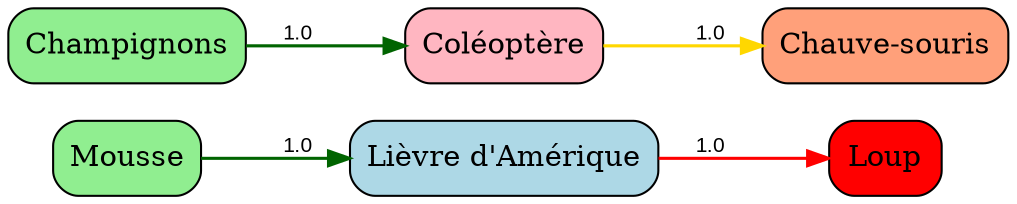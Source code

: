 digraph mongraphe {
    rankdir=LR; // Orientation gauche à droite pour une meilleure lisibilité
    node [shape=ellipse, style=filled, fillcolor=lightyellow]; // Style par défaut pour les nœuds
    edge [fontname="Arial", fontsize=10, color=gray, penwidth=1.5]; // Style par défaut pour les arêtes

    mousse [shape=box, fillcolor=lightgreen, style="rounded,filled", label="Mousse"];
    champignons [shape=box, style="rounded,filled",fillcolor=lightgreen, label="Champignons"];
    lievreamerique [shape=box, style="rounded,filled", fillcolor=lightblue, label="Lièvre d'Amérique"];
    coleoptere [shape=box, style="rounded,filled", fillcolor=lightpink, label="Coléoptère"];
    chauvesouris [shape=box, style="rounded,filled", fillcolor=lightsalmon, label="Chauve-souris"];
    loup [shape=box, style="rounded,filled", fillcolor=red, label="Loup"];

    mousse -> lievreamerique [label="1.0", color=darkgreen];
    champignons -> coleoptere [label="1.0", color=darkgreen];
    coleoptere -> chauvesouris [label="1.0", color=gold];
    lievreamerique -> loup [label="1.0", color=red];
}
